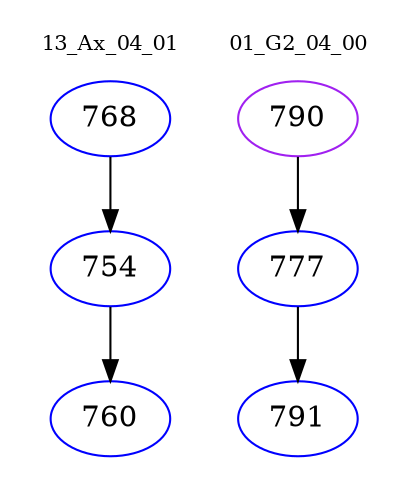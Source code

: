 digraph{
subgraph cluster_0 {
color = white
label = "13_Ax_04_01";
fontsize=10;
T0_768 [label="768", color="blue"]
T0_768 -> T0_754 [color="black"]
T0_754 [label="754", color="blue"]
T0_754 -> T0_760 [color="black"]
T0_760 [label="760", color="blue"]
}
subgraph cluster_1 {
color = white
label = "01_G2_04_00";
fontsize=10;
T1_790 [label="790", color="purple"]
T1_790 -> T1_777 [color="black"]
T1_777 [label="777", color="blue"]
T1_777 -> T1_791 [color="black"]
T1_791 [label="791", color="blue"]
}
}
